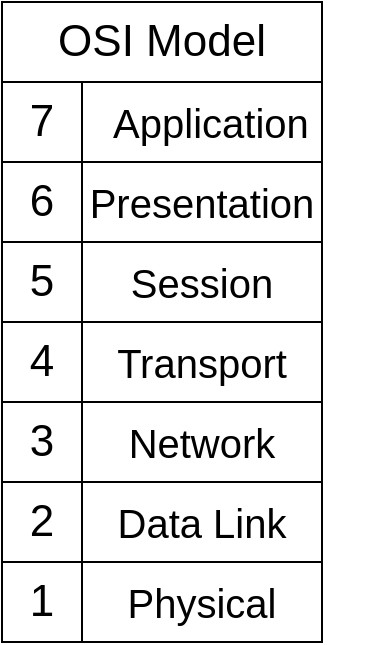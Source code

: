 <mxfile version="21.0.8" type="device"><diagram name="Page-1" id="07tqnvFmUchkRHJaGhpJ"><mxGraphModel dx="1434" dy="875" grid="1" gridSize="10" guides="1" tooltips="1" connect="1" arrows="1" fold="1" page="1" pageScale="1" pageWidth="850" pageHeight="1100" math="0" shadow="0"><root><mxCell id="0"/><mxCell id="1" parent="0"/><mxCell id="phx5c8-J4gvN7GZKMDqa-1" value="&lt;div style=&quot;font-size: 20px;&quot;&gt;&lt;span style=&quot;white-space: pre; font-size: 20px;&quot;&gt;&#9;&lt;/span&gt;Application&lt;span style=&quot;white-space: pre; font-size: 20px;&quot;&gt;&#9;&lt;/span&gt;&lt;/div&gt;" style="rounded=0;whiteSpace=wrap;html=1;fontSize=20;" vertex="1" parent="1"><mxGeometry x="40" y="40" width="120" height="40" as="geometry"/></mxCell><mxCell id="phx5c8-J4gvN7GZKMDqa-2" value="&lt;div&gt;Presentation&lt;/div&gt;" style="rounded=0;whiteSpace=wrap;html=1;fontSize=20;" vertex="1" parent="1"><mxGeometry x="40" y="80" width="120" height="40" as="geometry"/></mxCell><mxCell id="phx5c8-J4gvN7GZKMDqa-3" value="Session" style="rounded=0;whiteSpace=wrap;html=1;fontSize=20;" vertex="1" parent="1"><mxGeometry x="40" y="120" width="120" height="40" as="geometry"/></mxCell><mxCell id="phx5c8-J4gvN7GZKMDqa-4" value="Network" style="rounded=0;whiteSpace=wrap;html=1;fontSize=20;" vertex="1" parent="1"><mxGeometry x="40" y="200" width="120" height="40" as="geometry"/></mxCell><mxCell id="phx5c8-J4gvN7GZKMDqa-5" value="Data Link" style="rounded=0;whiteSpace=wrap;html=1;fontSize=20;" vertex="1" parent="1"><mxGeometry x="40" y="240" width="120" height="40" as="geometry"/></mxCell><mxCell id="phx5c8-J4gvN7GZKMDqa-6" value="Transport" style="rounded=0;whiteSpace=wrap;html=1;fontSize=20;" vertex="1" parent="1"><mxGeometry x="40" y="160" width="120" height="40" as="geometry"/></mxCell><mxCell id="phx5c8-J4gvN7GZKMDqa-7" value="Physical" style="rounded=0;whiteSpace=wrap;html=1;fontSize=20;" vertex="1" parent="1"><mxGeometry x="40" y="280" width="120" height="40" as="geometry"/></mxCell><mxCell id="phx5c8-J4gvN7GZKMDqa-8" value="1" style="whiteSpace=wrap;html=1;aspect=fixed;fontSize=22;" vertex="1" parent="1"><mxGeometry y="280" width="40" height="40" as="geometry"/></mxCell><mxCell id="phx5c8-J4gvN7GZKMDqa-9" value="2" style="whiteSpace=wrap;html=1;aspect=fixed;fontSize=22;" vertex="1" parent="1"><mxGeometry y="240" width="40" height="40" as="geometry"/></mxCell><mxCell id="phx5c8-J4gvN7GZKMDqa-11" value="7" style="whiteSpace=wrap;html=1;aspect=fixed;fontSize=22;" vertex="1" parent="1"><mxGeometry y="40" width="40" height="40" as="geometry"/></mxCell><mxCell id="phx5c8-J4gvN7GZKMDqa-12" value="6" style="whiteSpace=wrap;html=1;aspect=fixed;fontSize=22;" vertex="1" parent="1"><mxGeometry y="80" width="40" height="40" as="geometry"/></mxCell><mxCell id="phx5c8-J4gvN7GZKMDqa-13" value="5" style="whiteSpace=wrap;html=1;aspect=fixed;fontSize=22;" vertex="1" parent="1"><mxGeometry y="120" width="40" height="40" as="geometry"/></mxCell><mxCell id="phx5c8-J4gvN7GZKMDqa-14" value="4" style="whiteSpace=wrap;html=1;aspect=fixed;fontSize=22;" vertex="1" parent="1"><mxGeometry y="160" width="40" height="40" as="geometry"/></mxCell><mxCell id="phx5c8-J4gvN7GZKMDqa-15" value="3" style="whiteSpace=wrap;html=1;aspect=fixed;fontSize=22;" vertex="1" parent="1"><mxGeometry y="200" width="40" height="40" as="geometry"/></mxCell><mxCell id="phx5c8-J4gvN7GZKMDqa-16" value="OSI Model" style="rounded=0;whiteSpace=wrap;html=1;fontSize=22;" vertex="1" parent="1"><mxGeometry width="160" height="40" as="geometry"/></mxCell></root></mxGraphModel></diagram></mxfile>